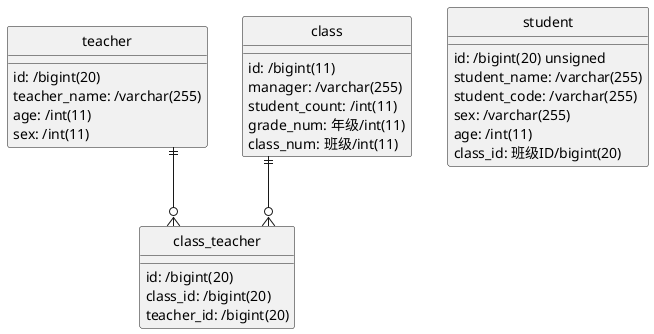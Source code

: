 @startuml
' hide the spot
hide circle

' avoid problems with angled crows feet
skinparam linetype ortho

entity " teacher " as teacher {
    id: /bigint(20)
    teacher_name: /varchar(255)
    age: /int(11)
    sex: /int(11)
}

entity " student " as student {
    id: /bigint(20) unsigned
    student_name: /varchar(255)
    student_code: /varchar(255)
    sex: /varchar(255)
    age: /int(11)
    class_id: 班级ID/bigint(20)
}

entity " class_teacher " as class_teacher {
    id: /bigint(20)
    class_id: /bigint(20)
    teacher_id: /bigint(20)
}

entity " class " as class {
    id: /bigint(11)
    manager: /varchar(255)
    student_count: /int(11)
    grade_num: 年级/int(11)
    class_num: 班级/int(11)
}



teacher ||--o{ class_teacher
class ||--o{ class_teacher


@enduml